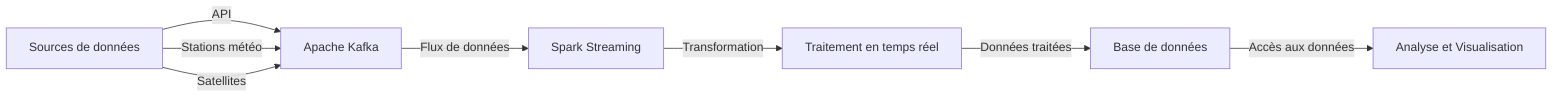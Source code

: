 graph LR
    A[Sources de données] -->|API| B[Apache Kafka]
    A -->|Stations météo| B
    A -->|Satellites| B
    B -->|Flux de données| C[Spark Streaming]
    C -->|Transformation| D[Traitement en temps réel]
    D -->|Données traitées| E[Base de données]
    E -->|Accès aux données| F[Analyse et Visualisation]